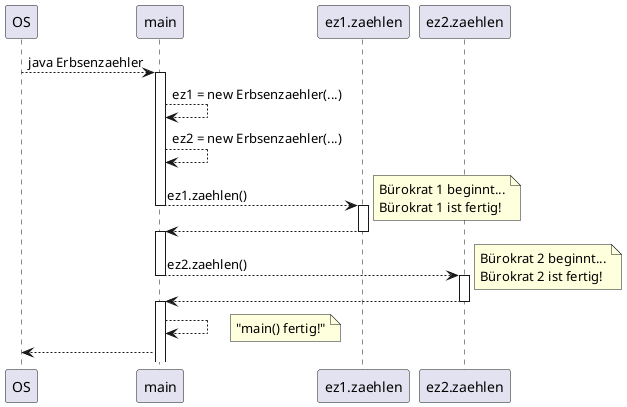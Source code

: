 @startuml
'modeled as process

OS --> main : java Erbsenzaehler
activate main

main --> main : ez1 = new Erbsenzaehler(...)
main --> main : ez2 = new Erbsenzaehler(...)

main --> ez1.zaehlen : ez1.zaehlen()
deactivate main
activate ez1.zaehlen

note right
	Bürokrat 1 beginnt...
	Bürokrat 1 ist fertig!
endnote

ez1.zaehlen --> main
deactivate ez1.zaehlen
activate main

main --> ez2.zaehlen : ez2.zaehlen()
deactivate main
activate ez2.zaehlen

note right
	Bürokrat 2 beginnt...
	Bürokrat 2 ist fertig!
endnote

ez2.zaehlen --> main
deactivate ez2.zaehlen
activate main

main --> main
note right : "main() fertig!"

main --> OS

@enduml


@startuml
'modeled with threads

OS --> main : java Erbsenzaehler
activate main

main --> main : ez1 = new Erbsenzaehler(...)
main --> main : ez2 = new Erbsenzaehler(...)

main --> ez1 : new Thread(ez1).start()
activate ez1
note right : Bürokrat 1 is starting...
ez1 --> main

main --> ez2 : new Thread(ez2).start()
activate ez2
note right : Bürokrat 2 is starting...
ez2 --> main

main --> main
note left : "main() fertig!"
deactivate main


ez1 --> ez1 : Arrays.sort(...)

note right of ez1: "Bürokrat 1 is done!"

deactivate ez1

ez2 --> ez2 : Arrays.sort(...)

note right of ez2: "Bürokrat 2 is done!"

deactivate ez2


main --> OS

@enduml
